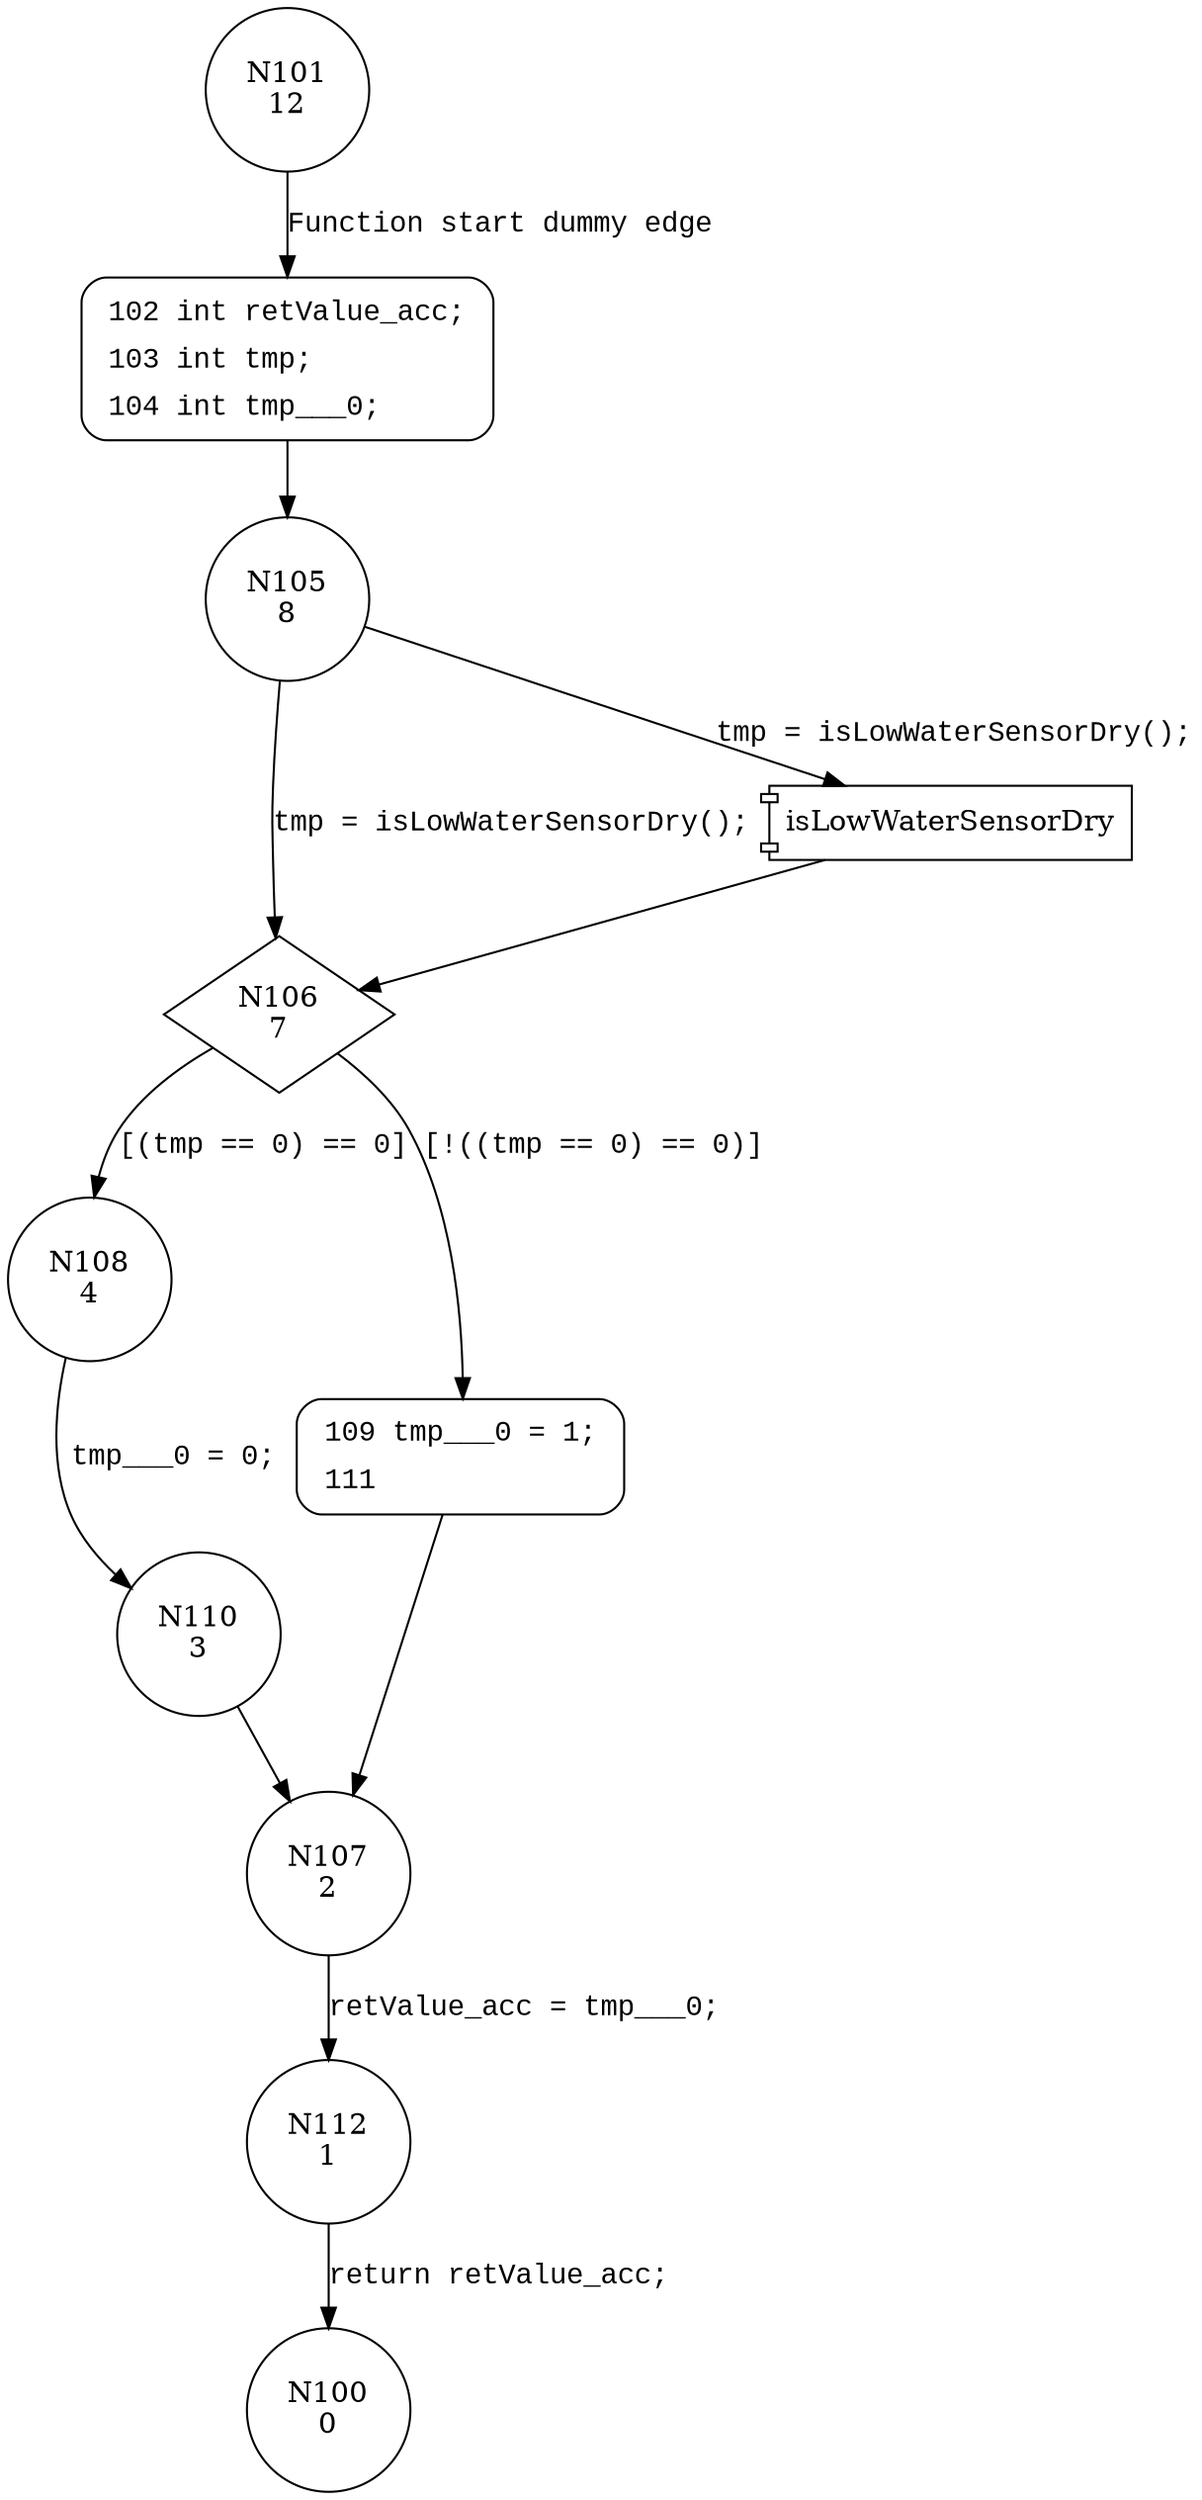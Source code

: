 digraph isLowWaterLevel {
101 [shape="circle" label="N101\n12"]
102 [shape="circle" label="N102\n11"]
105 [shape="circle" label="N105\n8"]
106 [shape="diamond" label="N106\n7"]
108 [shape="circle" label="N108\n4"]
109 [shape="circle" label="N109\n6"]
107 [shape="circle" label="N107\n2"]
112 [shape="circle" label="N112\n1"]
110 [shape="circle" label="N110\n3"]
100 [shape="circle" label="N100\n0"]
102 [style="filled,bold" penwidth="1" fillcolor="white" fontname="Courier New" shape="Mrecord" label=<<table border="0" cellborder="0" cellpadding="3" bgcolor="white"><tr><td align="right">102</td><td align="left">int retValue_acc;</td></tr><tr><td align="right">103</td><td align="left">int tmp;</td></tr><tr><td align="right">104</td><td align="left">int tmp___0;</td></tr></table>>]
102 -> 105[label=""]
109 [style="filled,bold" penwidth="1" fillcolor="white" fontname="Courier New" shape="Mrecord" label=<<table border="0" cellborder="0" cellpadding="3" bgcolor="white"><tr><td align="right">109</td><td align="left">tmp___0 = 1;</td></tr><tr><td align="right">111</td><td align="left"></td></tr></table>>]
109 -> 107[label=""]
101 -> 102 [label="Function start dummy edge" fontname="Courier New"]
100026 [shape="component" label="isLowWaterSensorDry"]
105 -> 100026 [label="tmp = isLowWaterSensorDry();" fontname="Courier New"]
100026 -> 106 [label="" fontname="Courier New"]
105 -> 106 [label="tmp = isLowWaterSensorDry();" fontname="Courier New"]
106 -> 108 [label="[(tmp == 0) == 0]" fontname="Courier New"]
106 -> 109 [label="[!((tmp == 0) == 0)]" fontname="Courier New"]
107 -> 112 [label="retValue_acc = tmp___0;" fontname="Courier New"]
108 -> 110 [label="tmp___0 = 0;" fontname="Courier New"]
112 -> 100 [label="return retValue_acc;" fontname="Courier New"]
110 -> 107 [label="" fontname="Courier New"]
}